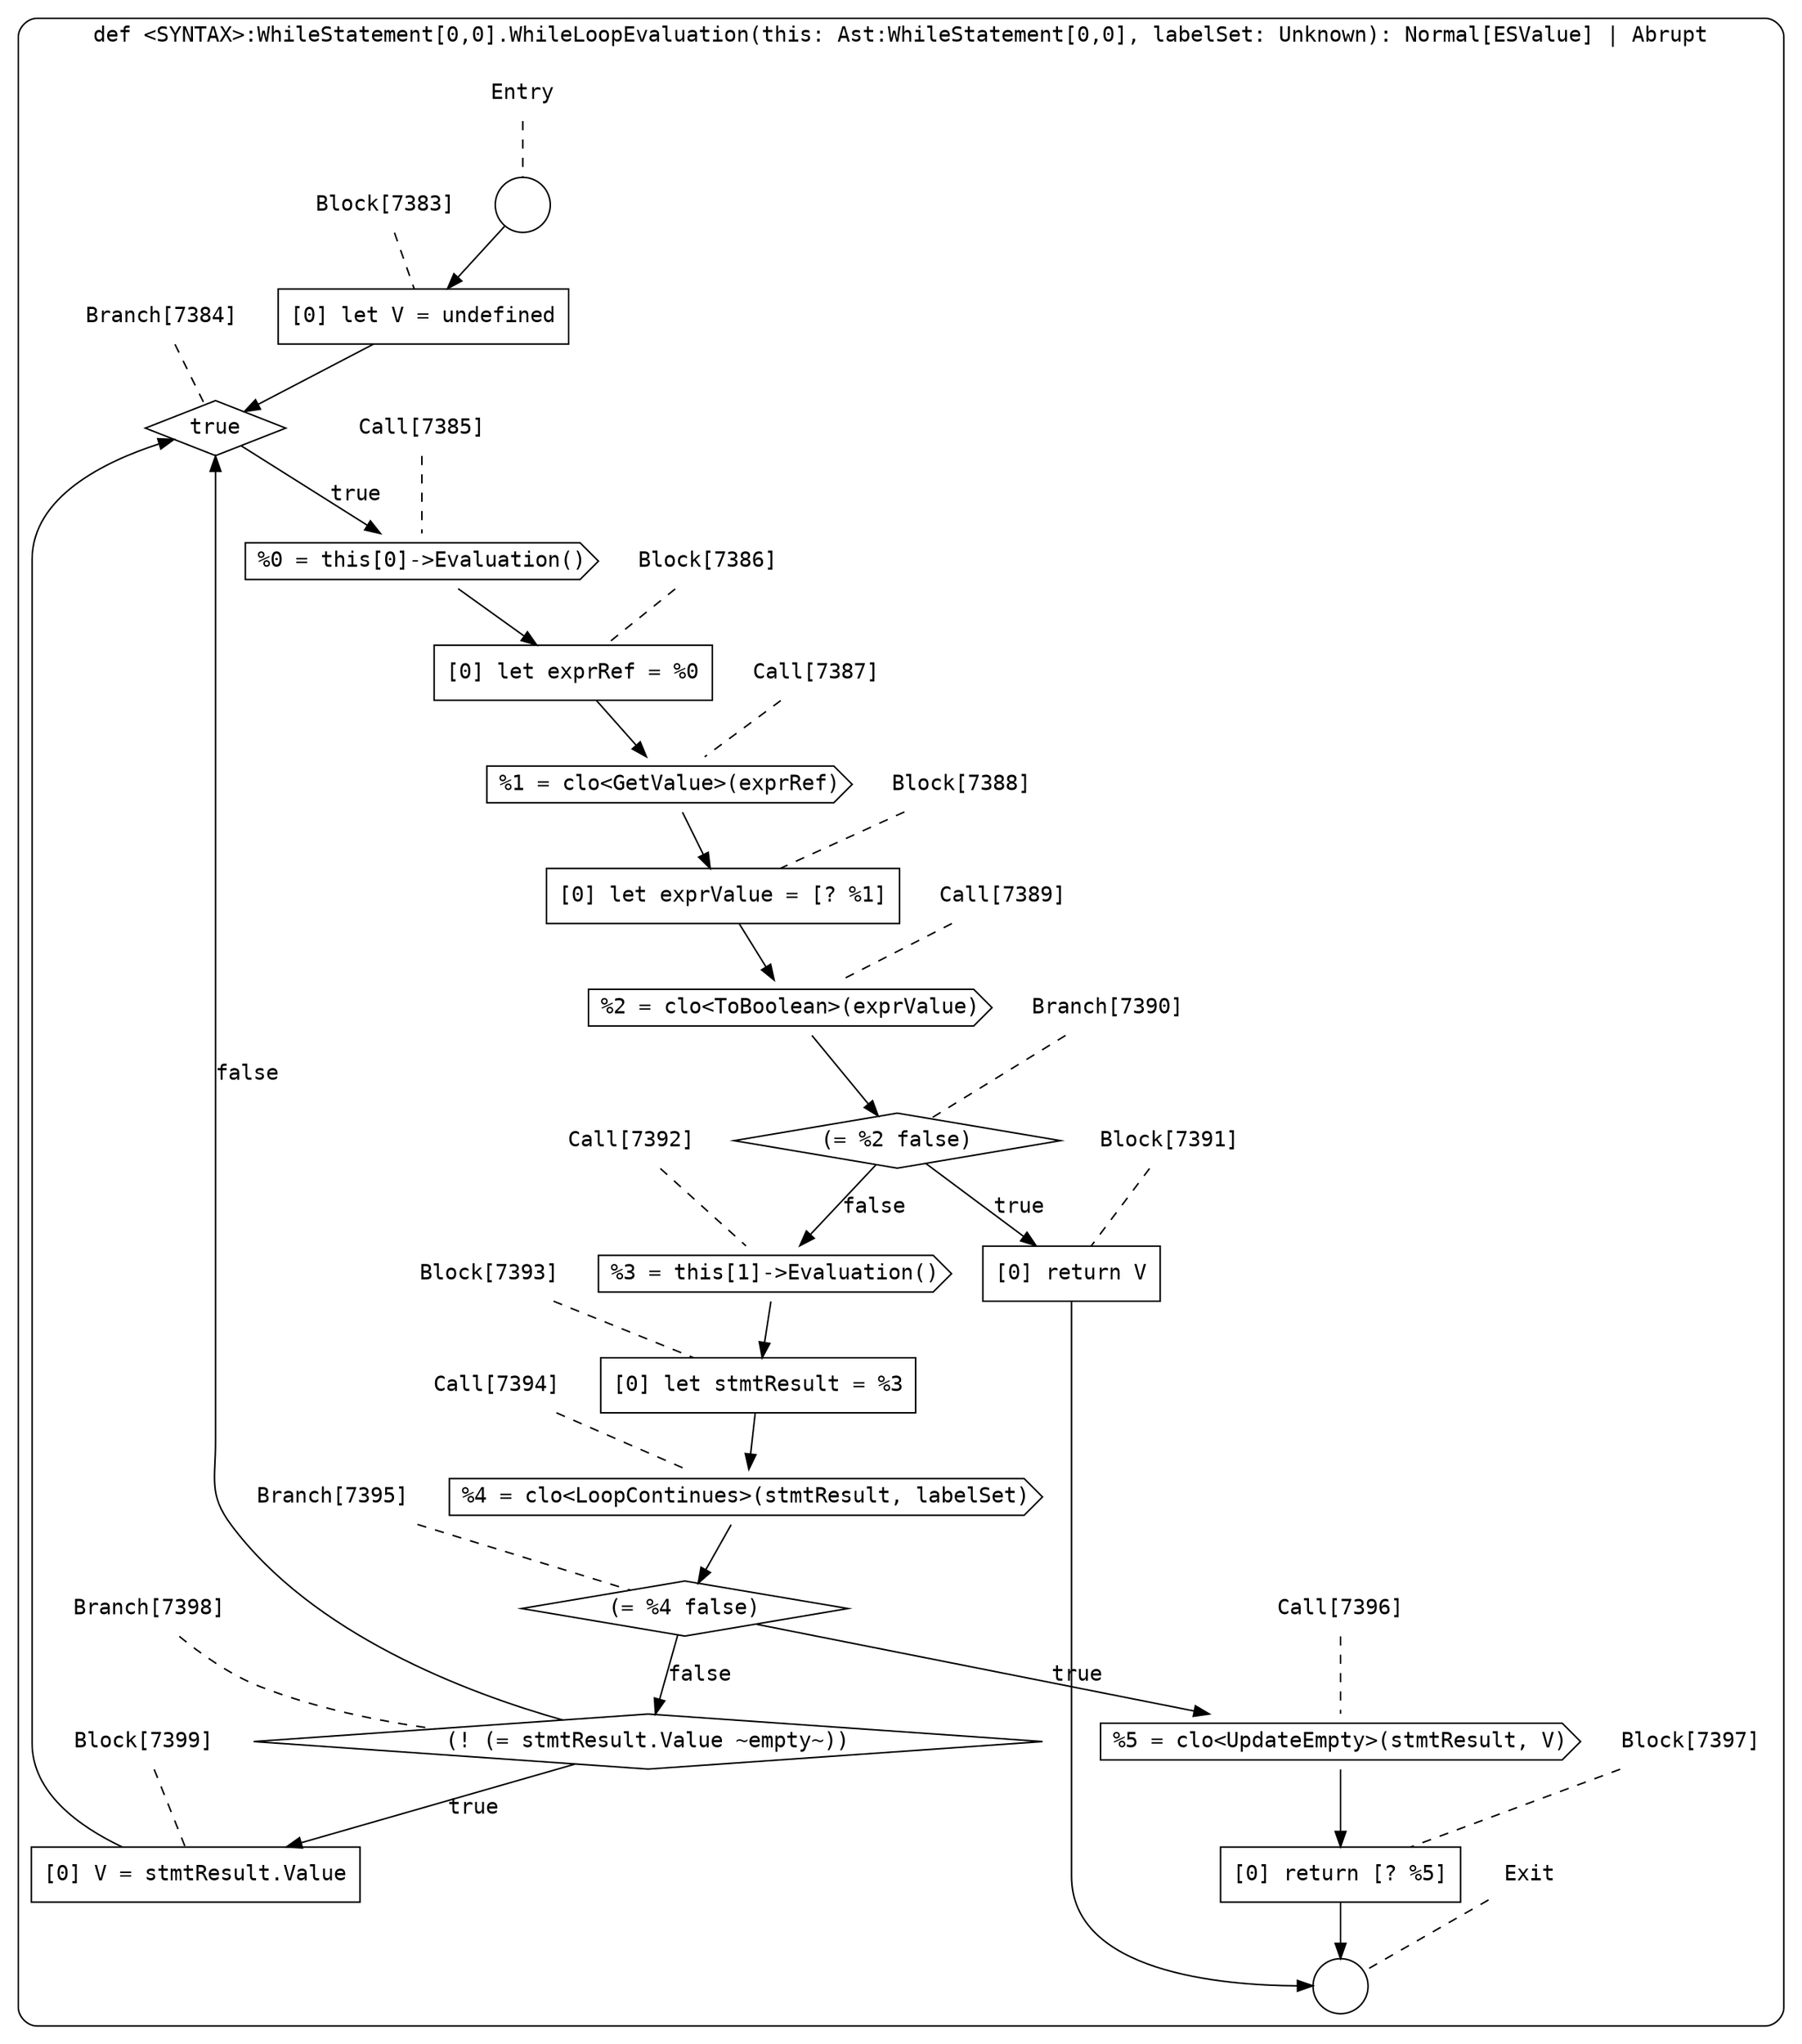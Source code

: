 digraph {
  graph [fontname = "Consolas"]
  node [fontname = "Consolas"]
  edge [fontname = "Consolas"]
  subgraph cluster1414 {
    label = "def <SYNTAX>:WhileStatement[0,0].WhileLoopEvaluation(this: Ast:WhileStatement[0,0], labelSet: Unknown): Normal[ESValue] | Abrupt"
    style = rounded
    cluster1414_entry_name [shape=none, label=<<font color="black">Entry</font>>]
    cluster1414_entry_name -> cluster1414_entry [arrowhead=none, color="black", style=dashed]
    cluster1414_entry [shape=circle label=" " color="black" fillcolor="white" style=filled]
    cluster1414_entry -> node7383 [color="black"]
    cluster1414_exit_name [shape=none, label=<<font color="black">Exit</font>>]
    cluster1414_exit_name -> cluster1414_exit [arrowhead=none, color="black", style=dashed]
    cluster1414_exit [shape=circle label=" " color="black" fillcolor="white" style=filled]
    node7383_name [shape=none, label=<<font color="black">Block[7383]</font>>]
    node7383_name -> node7383 [arrowhead=none, color="black", style=dashed]
    node7383 [shape=box, label=<<font color="black">[0] let V = undefined<BR ALIGN="LEFT"/></font>> color="black" fillcolor="white", style=filled]
    node7383 -> node7384 [color="black"]
    node7384_name [shape=none, label=<<font color="black">Branch[7384]</font>>]
    node7384_name -> node7384 [arrowhead=none, color="black", style=dashed]
    node7384 [shape=diamond, label=<<font color="black">true</font>> color="black" fillcolor="white", style=filled]
    node7384 -> node7385 [label=<<font color="black">true</font>> color="black"]
    node7385_name [shape=none, label=<<font color="black">Call[7385]</font>>]
    node7385_name -> node7385 [arrowhead=none, color="black", style=dashed]
    node7385 [shape=cds, label=<<font color="black">%0 = this[0]-&gt;Evaluation()</font>> color="black" fillcolor="white", style=filled]
    node7385 -> node7386 [color="black"]
    node7386_name [shape=none, label=<<font color="black">Block[7386]</font>>]
    node7386_name -> node7386 [arrowhead=none, color="black", style=dashed]
    node7386 [shape=box, label=<<font color="black">[0] let exprRef = %0<BR ALIGN="LEFT"/></font>> color="black" fillcolor="white", style=filled]
    node7386 -> node7387 [color="black"]
    node7387_name [shape=none, label=<<font color="black">Call[7387]</font>>]
    node7387_name -> node7387 [arrowhead=none, color="black", style=dashed]
    node7387 [shape=cds, label=<<font color="black">%1 = clo&lt;GetValue&gt;(exprRef)</font>> color="black" fillcolor="white", style=filled]
    node7387 -> node7388 [color="black"]
    node7388_name [shape=none, label=<<font color="black">Block[7388]</font>>]
    node7388_name -> node7388 [arrowhead=none, color="black", style=dashed]
    node7388 [shape=box, label=<<font color="black">[0] let exprValue = [? %1]<BR ALIGN="LEFT"/></font>> color="black" fillcolor="white", style=filled]
    node7388 -> node7389 [color="black"]
    node7389_name [shape=none, label=<<font color="black">Call[7389]</font>>]
    node7389_name -> node7389 [arrowhead=none, color="black", style=dashed]
    node7389 [shape=cds, label=<<font color="black">%2 = clo&lt;ToBoolean&gt;(exprValue)</font>> color="black" fillcolor="white", style=filled]
    node7389 -> node7390 [color="black"]
    node7390_name [shape=none, label=<<font color="black">Branch[7390]</font>>]
    node7390_name -> node7390 [arrowhead=none, color="black", style=dashed]
    node7390 [shape=diamond, label=<<font color="black">(= %2 false)</font>> color="black" fillcolor="white", style=filled]
    node7390 -> node7391 [label=<<font color="black">true</font>> color="black"]
    node7390 -> node7392 [label=<<font color="black">false</font>> color="black"]
    node7391_name [shape=none, label=<<font color="black">Block[7391]</font>>]
    node7391_name -> node7391 [arrowhead=none, color="black", style=dashed]
    node7391 [shape=box, label=<<font color="black">[0] return V<BR ALIGN="LEFT"/></font>> color="black" fillcolor="white", style=filled]
    node7391 -> cluster1414_exit [color="black"]
    node7392_name [shape=none, label=<<font color="black">Call[7392]</font>>]
    node7392_name -> node7392 [arrowhead=none, color="black", style=dashed]
    node7392 [shape=cds, label=<<font color="black">%3 = this[1]-&gt;Evaluation()</font>> color="black" fillcolor="white", style=filled]
    node7392 -> node7393 [color="black"]
    node7393_name [shape=none, label=<<font color="black">Block[7393]</font>>]
    node7393_name -> node7393 [arrowhead=none, color="black", style=dashed]
    node7393 [shape=box, label=<<font color="black">[0] let stmtResult = %3<BR ALIGN="LEFT"/></font>> color="black" fillcolor="white", style=filled]
    node7393 -> node7394 [color="black"]
    node7394_name [shape=none, label=<<font color="black">Call[7394]</font>>]
    node7394_name -> node7394 [arrowhead=none, color="black", style=dashed]
    node7394 [shape=cds, label=<<font color="black">%4 = clo&lt;LoopContinues&gt;(stmtResult, labelSet)</font>> color="black" fillcolor="white", style=filled]
    node7394 -> node7395 [color="black"]
    node7395_name [shape=none, label=<<font color="black">Branch[7395]</font>>]
    node7395_name -> node7395 [arrowhead=none, color="black", style=dashed]
    node7395 [shape=diamond, label=<<font color="black">(= %4 false)</font>> color="black" fillcolor="white", style=filled]
    node7395 -> node7396 [label=<<font color="black">true</font>> color="black"]
    node7395 -> node7398 [label=<<font color="black">false</font>> color="black"]
    node7396_name [shape=none, label=<<font color="black">Call[7396]</font>>]
    node7396_name -> node7396 [arrowhead=none, color="black", style=dashed]
    node7396 [shape=cds, label=<<font color="black">%5 = clo&lt;UpdateEmpty&gt;(stmtResult, V)</font>> color="black" fillcolor="white", style=filled]
    node7396 -> node7397 [color="black"]
    node7398_name [shape=none, label=<<font color="black">Branch[7398]</font>>]
    node7398_name -> node7398 [arrowhead=none, color="black", style=dashed]
    node7398 [shape=diamond, label=<<font color="black">(! (= stmtResult.Value ~empty~))</font>> color="black" fillcolor="white", style=filled]
    node7398 -> node7399 [label=<<font color="black">true</font>> color="black"]
    node7398 -> node7384 [label=<<font color="black">false</font>> color="black"]
    node7397_name [shape=none, label=<<font color="black">Block[7397]</font>>]
    node7397_name -> node7397 [arrowhead=none, color="black", style=dashed]
    node7397 [shape=box, label=<<font color="black">[0] return [? %5]<BR ALIGN="LEFT"/></font>> color="black" fillcolor="white", style=filled]
    node7397 -> cluster1414_exit [color="black"]
    node7399_name [shape=none, label=<<font color="black">Block[7399]</font>>]
    node7399_name -> node7399 [arrowhead=none, color="black", style=dashed]
    node7399 [shape=box, label=<<font color="black">[0] V = stmtResult.Value<BR ALIGN="LEFT"/></font>> color="black" fillcolor="white", style=filled]
    node7399 -> node7384 [color="black"]
  }
}